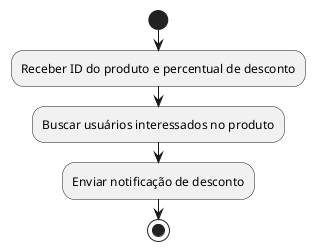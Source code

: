 @startuml
start

:Receber ID do produto e percentual de desconto;
:Buscar usuários interessados no produto;
:Enviar notificação de desconto;

stop
@enduml